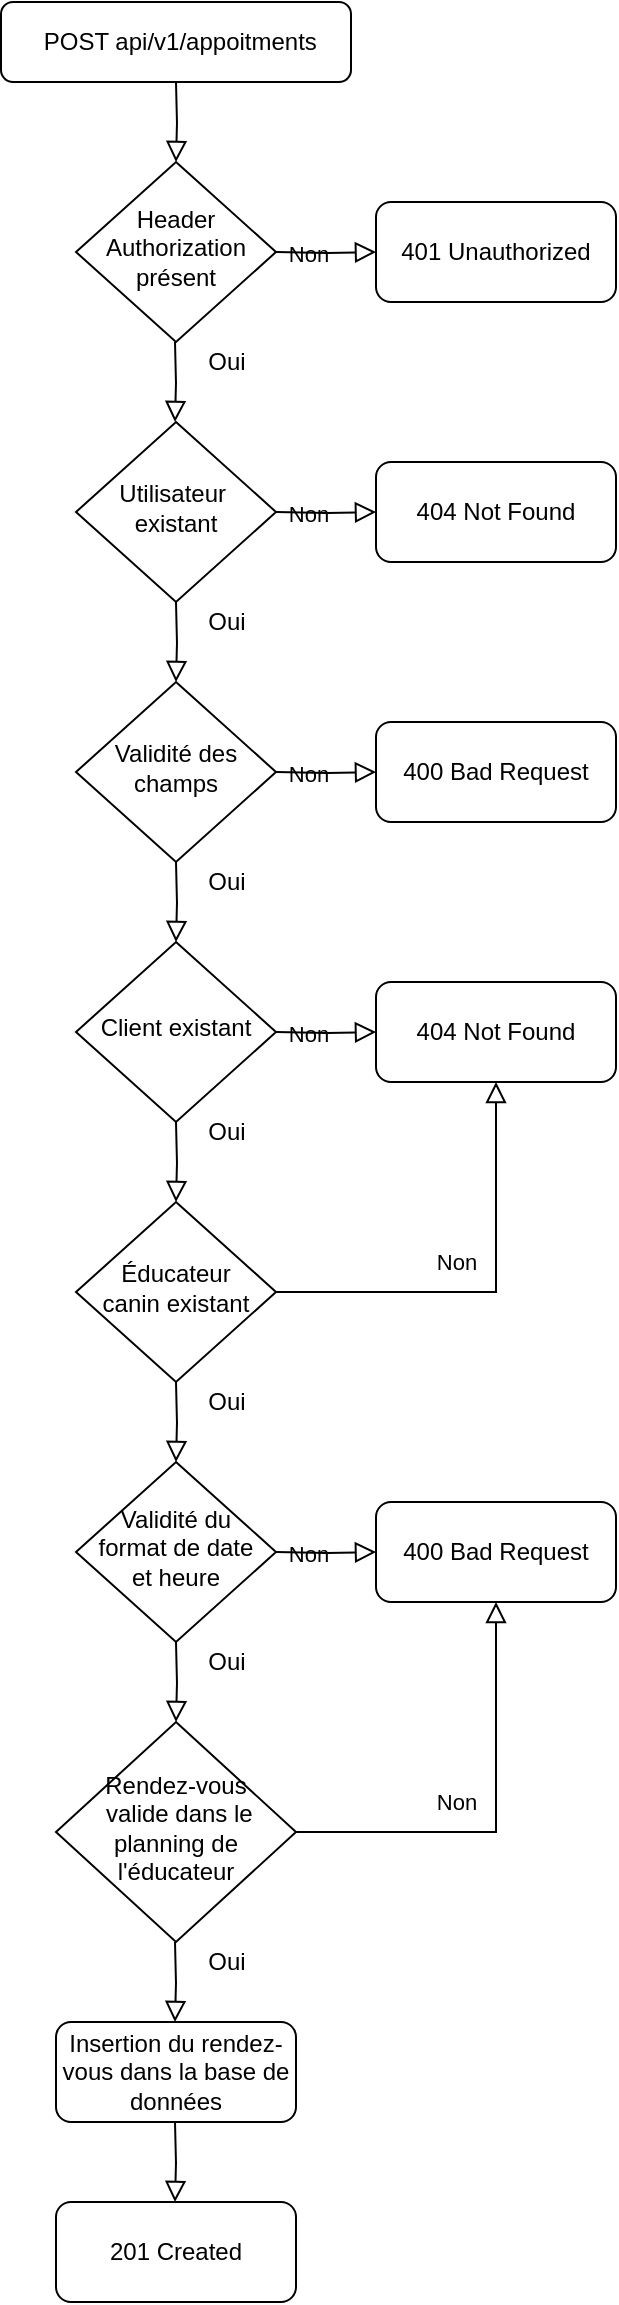 <mxfile version="14.6.9" type="device"><diagram id="C5RBs43oDa-KdzZeNtuy" name="Page-1"><mxGraphModel dx="1182" dy="764" grid="1" gridSize="10" guides="1" tooltips="1" connect="1" arrows="1" fold="1" page="1" pageScale="1" pageWidth="827" pageHeight="1169" math="0" shadow="0"><root><mxCell id="WIyWlLk6GJQsqaUBKTNV-0"/><mxCell id="WIyWlLk6GJQsqaUBKTNV-1" parent="WIyWlLk6GJQsqaUBKTNV-0"/><mxCell id="WIyWlLk6GJQsqaUBKTNV-3" value="&amp;nbsp;POST api/v1/appoitments" style="rounded=1;whiteSpace=wrap;html=1;fontSize=12;glass=0;strokeWidth=1;shadow=0;" parent="WIyWlLk6GJQsqaUBKTNV-1" vertex="1"><mxGeometry x="222.5" width="175" height="40" as="geometry"/></mxCell><mxCell id="iDIL6tAmCs9mzdsC3x_e-0" value="" style="rounded=0;html=1;jettySize=auto;orthogonalLoop=1;fontSize=11;endArrow=block;endFill=0;endSize=8;strokeWidth=1;shadow=0;labelBackgroundColor=none;edgeStyle=orthogonalEdgeStyle;" parent="WIyWlLk6GJQsqaUBKTNV-1" edge="1"><mxGeometry relative="1" as="geometry"><mxPoint x="310" y="40" as="sourcePoint"/><mxPoint x="310" y="80" as="targetPoint"/></mxGeometry></mxCell><mxCell id="iDIL6tAmCs9mzdsC3x_e-1" value="Non" style="edgeStyle=orthogonalEdgeStyle;rounded=0;html=1;jettySize=auto;orthogonalLoop=1;fontSize=11;endArrow=block;endFill=0;endSize=8;strokeWidth=1;shadow=0;labelBackgroundColor=none;" parent="WIyWlLk6GJQsqaUBKTNV-1" target="iDIL6tAmCs9mzdsC3x_e-3" edge="1"><mxGeometry y="10" relative="1" as="geometry"><mxPoint as="offset"/><mxPoint x="360" y="255" as="sourcePoint"/></mxGeometry></mxCell><mxCell id="iDIL6tAmCs9mzdsC3x_e-3" value="404 Not Found" style="rounded=1;whiteSpace=wrap;html=1;fontSize=12;glass=0;strokeWidth=1;shadow=0;" parent="WIyWlLk6GJQsqaUBKTNV-1" vertex="1"><mxGeometry x="410" y="230" width="120" height="50" as="geometry"/></mxCell><mxCell id="iDIL6tAmCs9mzdsC3x_e-7" value="" style="rounded=0;html=1;jettySize=auto;orthogonalLoop=1;fontSize=11;endArrow=block;endFill=0;endSize=8;strokeWidth=1;shadow=0;labelBackgroundColor=none;edgeStyle=orthogonalEdgeStyle;" parent="WIyWlLk6GJQsqaUBKTNV-1" edge="1"><mxGeometry relative="1" as="geometry"><mxPoint x="310" y="300" as="sourcePoint"/><mxPoint x="310" y="340" as="targetPoint"/></mxGeometry></mxCell><mxCell id="so0FptcCIsjLP5uzHNFq-1" value="Oui" style="text;html=1;align=center;verticalAlign=middle;resizable=0;points=[];autosize=1;strokeColor=none;" parent="WIyWlLk6GJQsqaUBKTNV-1" vertex="1"><mxGeometry x="320" y="300" width="30" height="20" as="geometry"/></mxCell><mxCell id="so0FptcCIsjLP5uzHNFq-44" value="Utilisateur&amp;nbsp; existant" style="rhombus;whiteSpace=wrap;html=1;shadow=0;fontFamily=Helvetica;fontSize=12;align=center;strokeWidth=1;spacing=6;spacingTop=-4;" parent="WIyWlLk6GJQsqaUBKTNV-1" vertex="1"><mxGeometry x="260" y="210" width="100" height="90" as="geometry"/></mxCell><mxCell id="qjWbhRMOZdspPx_OQyQF-7" value="Validité des champs" style="rhombus;whiteSpace=wrap;html=1;shadow=0;fontFamily=Helvetica;fontSize=12;align=center;strokeWidth=1;spacing=6;spacingTop=-4;" parent="WIyWlLk6GJQsqaUBKTNV-1" vertex="1"><mxGeometry x="260" y="340" width="100" height="90" as="geometry"/></mxCell><mxCell id="qjWbhRMOZdspPx_OQyQF-8" value="" style="rounded=0;html=1;jettySize=auto;orthogonalLoop=1;fontSize=11;endArrow=block;endFill=0;endSize=8;strokeWidth=1;shadow=0;labelBackgroundColor=none;edgeStyle=orthogonalEdgeStyle;" parent="WIyWlLk6GJQsqaUBKTNV-1" edge="1"><mxGeometry relative="1" as="geometry"><mxPoint x="310" y="430" as="sourcePoint"/><mxPoint x="310" y="470" as="targetPoint"/></mxGeometry></mxCell><mxCell id="qjWbhRMOZdspPx_OQyQF-9" value="Oui" style="text;html=1;align=center;verticalAlign=middle;resizable=0;points=[];autosize=1;strokeColor=none;" parent="WIyWlLk6GJQsqaUBKTNV-1" vertex="1"><mxGeometry x="320" y="430" width="30" height="20" as="geometry"/></mxCell><mxCell id="zp-YIclgyQt7ou1jkfmH-0" value="" style="rounded=0;html=1;jettySize=auto;orthogonalLoop=1;fontSize=11;endArrow=block;endFill=0;endSize=8;strokeWidth=1;shadow=0;labelBackgroundColor=none;edgeStyle=orthogonalEdgeStyle;" edge="1" parent="WIyWlLk6GJQsqaUBKTNV-1"><mxGeometry relative="1" as="geometry"><mxPoint x="309.5" y="170" as="sourcePoint"/><mxPoint x="309.5" y="210" as="targetPoint"/></mxGeometry></mxCell><mxCell id="zp-YIclgyQt7ou1jkfmH-1" value="Header Authorization présent" style="rhombus;whiteSpace=wrap;html=1;shadow=0;fontFamily=Helvetica;fontSize=12;align=center;strokeWidth=1;spacing=6;spacingTop=-4;" vertex="1" parent="WIyWlLk6GJQsqaUBKTNV-1"><mxGeometry x="260" y="80" width="100" height="90" as="geometry"/></mxCell><mxCell id="zp-YIclgyQt7ou1jkfmH-2" value="Non" style="edgeStyle=orthogonalEdgeStyle;rounded=0;html=1;jettySize=auto;orthogonalLoop=1;fontSize=11;endArrow=block;endFill=0;endSize=8;strokeWidth=1;shadow=0;labelBackgroundColor=none;" edge="1" parent="WIyWlLk6GJQsqaUBKTNV-1" target="zp-YIclgyQt7ou1jkfmH-3"><mxGeometry y="10" relative="1" as="geometry"><mxPoint as="offset"/><mxPoint x="360" y="125" as="sourcePoint"/></mxGeometry></mxCell><mxCell id="zp-YIclgyQt7ou1jkfmH-3" value="401 Unauthorized" style="rounded=1;whiteSpace=wrap;html=1;fontSize=12;glass=0;strokeWidth=1;shadow=0;" vertex="1" parent="WIyWlLk6GJQsqaUBKTNV-1"><mxGeometry x="410" y="100" width="120" height="50" as="geometry"/></mxCell><mxCell id="zp-YIclgyQt7ou1jkfmH-4" value="Oui" style="text;html=1;align=center;verticalAlign=middle;resizable=0;points=[];autosize=1;strokeColor=none;" vertex="1" parent="WIyWlLk6GJQsqaUBKTNV-1"><mxGeometry x="320" y="170" width="30" height="20" as="geometry"/></mxCell><mxCell id="zp-YIclgyQt7ou1jkfmH-5" value="Non" style="edgeStyle=orthogonalEdgeStyle;rounded=0;html=1;jettySize=auto;orthogonalLoop=1;fontSize=11;endArrow=block;endFill=0;endSize=8;strokeWidth=1;shadow=0;labelBackgroundColor=none;" edge="1" parent="WIyWlLk6GJQsqaUBKTNV-1" target="zp-YIclgyQt7ou1jkfmH-6"><mxGeometry y="10" relative="1" as="geometry"><mxPoint as="offset"/><mxPoint x="360" y="385" as="sourcePoint"/></mxGeometry></mxCell><mxCell id="zp-YIclgyQt7ou1jkfmH-6" value="400 Bad Request" style="rounded=1;whiteSpace=wrap;html=1;fontSize=12;glass=0;strokeWidth=1;shadow=0;" vertex="1" parent="WIyWlLk6GJQsqaUBKTNV-1"><mxGeometry x="410" y="360" width="120" height="50" as="geometry"/></mxCell><mxCell id="zp-YIclgyQt7ou1jkfmH-7" value="Client existant" style="rhombus;whiteSpace=wrap;html=1;shadow=0;fontFamily=Helvetica;fontSize=12;align=center;strokeWidth=1;spacing=6;spacingTop=-4;" vertex="1" parent="WIyWlLk6GJQsqaUBKTNV-1"><mxGeometry x="260" y="470" width="100" height="90" as="geometry"/></mxCell><mxCell id="zp-YIclgyQt7ou1jkfmH-8" value="" style="rounded=0;html=1;jettySize=auto;orthogonalLoop=1;fontSize=11;endArrow=block;endFill=0;endSize=8;strokeWidth=1;shadow=0;labelBackgroundColor=none;edgeStyle=orthogonalEdgeStyle;" edge="1" parent="WIyWlLk6GJQsqaUBKTNV-1"><mxGeometry relative="1" as="geometry"><mxPoint x="310" y="560" as="sourcePoint"/><mxPoint x="310" y="600" as="targetPoint"/></mxGeometry></mxCell><mxCell id="zp-YIclgyQt7ou1jkfmH-9" value="Éducateur &lt;br&gt;canin existant" style="rhombus;whiteSpace=wrap;html=1;shadow=0;fontFamily=Helvetica;fontSize=12;align=center;strokeWidth=1;spacing=6;spacingTop=-4;" vertex="1" parent="WIyWlLk6GJQsqaUBKTNV-1"><mxGeometry x="260" y="600" width="100" height="90" as="geometry"/></mxCell><mxCell id="zp-YIclgyQt7ou1jkfmH-10" value="" style="rounded=0;html=1;jettySize=auto;orthogonalLoop=1;fontSize=11;endArrow=block;endFill=0;endSize=8;strokeWidth=1;shadow=0;labelBackgroundColor=none;edgeStyle=orthogonalEdgeStyle;" edge="1" parent="WIyWlLk6GJQsqaUBKTNV-1"><mxGeometry relative="1" as="geometry"><mxPoint x="310" y="690" as="sourcePoint"/><mxPoint x="310" y="730" as="targetPoint"/></mxGeometry></mxCell><mxCell id="zp-YIclgyQt7ou1jkfmH-11" value="Oui" style="text;html=1;align=center;verticalAlign=middle;resizable=0;points=[];autosize=1;strokeColor=none;" vertex="1" parent="WIyWlLk6GJQsqaUBKTNV-1"><mxGeometry x="320" y="555" width="30" height="20" as="geometry"/></mxCell><mxCell id="zp-YIclgyQt7ou1jkfmH-12" value="Oui" style="text;html=1;align=center;verticalAlign=middle;resizable=0;points=[];autosize=1;strokeColor=none;" vertex="1" parent="WIyWlLk6GJQsqaUBKTNV-1"><mxGeometry x="320" y="690" width="30" height="20" as="geometry"/></mxCell><mxCell id="zp-YIclgyQt7ou1jkfmH-13" value="Non" style="edgeStyle=orthogonalEdgeStyle;rounded=0;html=1;jettySize=auto;orthogonalLoop=1;fontSize=11;endArrow=block;endFill=0;endSize=8;strokeWidth=1;shadow=0;labelBackgroundColor=none;" edge="1" parent="WIyWlLk6GJQsqaUBKTNV-1" target="zp-YIclgyQt7ou1jkfmH-14"><mxGeometry y="10" relative="1" as="geometry"><mxPoint as="offset"/><mxPoint x="360" y="515" as="sourcePoint"/></mxGeometry></mxCell><mxCell id="zp-YIclgyQt7ou1jkfmH-14" value="404 Not Found" style="rounded=1;whiteSpace=wrap;html=1;fontSize=12;glass=0;strokeWidth=1;shadow=0;" vertex="1" parent="WIyWlLk6GJQsqaUBKTNV-1"><mxGeometry x="410" y="490" width="120" height="50" as="geometry"/></mxCell><mxCell id="zp-YIclgyQt7ou1jkfmH-15" value="Non" style="edgeStyle=orthogonalEdgeStyle;rounded=0;html=1;jettySize=auto;orthogonalLoop=1;fontSize=11;endArrow=block;endFill=0;endSize=8;strokeWidth=1;shadow=0;labelBackgroundColor=none;exitX=1;exitY=0.5;exitDx=0;exitDy=0;entryX=0.5;entryY=1;entryDx=0;entryDy=0;" edge="1" parent="WIyWlLk6GJQsqaUBKTNV-1" source="zp-YIclgyQt7ou1jkfmH-9" target="zp-YIclgyQt7ou1jkfmH-14"><mxGeometry x="-0.163" y="15" relative="1" as="geometry"><mxPoint as="offset"/><mxPoint x="380" y="627" as="sourcePoint"/><mxPoint x="430" y="627" as="targetPoint"/></mxGeometry></mxCell><mxCell id="zp-YIclgyQt7ou1jkfmH-18" value="Validité du format de date et heure" style="rhombus;whiteSpace=wrap;html=1;shadow=0;fontFamily=Helvetica;fontSize=12;align=center;strokeWidth=1;spacing=6;spacingTop=-4;" vertex="1" parent="WIyWlLk6GJQsqaUBKTNV-1"><mxGeometry x="260" y="730" width="100" height="90" as="geometry"/></mxCell><mxCell id="zp-YIclgyQt7ou1jkfmH-19" value="Non" style="edgeStyle=orthogonalEdgeStyle;rounded=0;html=1;jettySize=auto;orthogonalLoop=1;fontSize=11;endArrow=block;endFill=0;endSize=8;strokeWidth=1;shadow=0;labelBackgroundColor=none;" edge="1" parent="WIyWlLk6GJQsqaUBKTNV-1" target="zp-YIclgyQt7ou1jkfmH-20"><mxGeometry y="10" relative="1" as="geometry"><mxPoint as="offset"/><mxPoint x="360" y="775" as="sourcePoint"/></mxGeometry></mxCell><mxCell id="zp-YIclgyQt7ou1jkfmH-20" value="400 Bad Request" style="rounded=1;whiteSpace=wrap;html=1;fontSize=12;glass=0;strokeWidth=1;shadow=0;" vertex="1" parent="WIyWlLk6GJQsqaUBKTNV-1"><mxGeometry x="410" y="750" width="120" height="50" as="geometry"/></mxCell><mxCell id="zp-YIclgyQt7ou1jkfmH-21" value="" style="rounded=0;html=1;jettySize=auto;orthogonalLoop=1;fontSize=11;endArrow=block;endFill=0;endSize=8;strokeWidth=1;shadow=0;labelBackgroundColor=none;edgeStyle=orthogonalEdgeStyle;" edge="1" parent="WIyWlLk6GJQsqaUBKTNV-1"><mxGeometry relative="1" as="geometry"><mxPoint x="310" y="820" as="sourcePoint"/><mxPoint x="310" y="860" as="targetPoint"/></mxGeometry></mxCell><mxCell id="zp-YIclgyQt7ou1jkfmH-22" value="Oui" style="text;html=1;align=center;verticalAlign=middle;resizable=0;points=[];autosize=1;strokeColor=none;" vertex="1" parent="WIyWlLk6GJQsqaUBKTNV-1"><mxGeometry x="320" y="820" width="30" height="20" as="geometry"/></mxCell><mxCell id="zp-YIclgyQt7ou1jkfmH-23" value="Rendez-vous&lt;br&gt;&amp;nbsp;valide dans le planning de l'éducateur" style="rhombus;whiteSpace=wrap;html=1;shadow=0;fontFamily=Helvetica;fontSize=12;align=center;strokeWidth=1;spacing=6;spacingTop=-4;" vertex="1" parent="WIyWlLk6GJQsqaUBKTNV-1"><mxGeometry x="250" y="860" width="120" height="110" as="geometry"/></mxCell><mxCell id="zp-YIclgyQt7ou1jkfmH-24" value="" style="rounded=0;html=1;jettySize=auto;orthogonalLoop=1;fontSize=11;endArrow=block;endFill=0;endSize=8;strokeWidth=1;shadow=0;labelBackgroundColor=none;edgeStyle=orthogonalEdgeStyle;" edge="1" parent="WIyWlLk6GJQsqaUBKTNV-1"><mxGeometry relative="1" as="geometry"><mxPoint x="309.5" y="970" as="sourcePoint"/><mxPoint x="309.5" y="1010" as="targetPoint"/></mxGeometry></mxCell><mxCell id="zp-YIclgyQt7ou1jkfmH-25" value="Oui" style="text;html=1;align=center;verticalAlign=middle;resizable=0;points=[];autosize=1;strokeColor=none;" vertex="1" parent="WIyWlLk6GJQsqaUBKTNV-1"><mxGeometry x="320" y="970" width="30" height="20" as="geometry"/></mxCell><mxCell id="zp-YIclgyQt7ou1jkfmH-26" value="Non" style="edgeStyle=orthogonalEdgeStyle;rounded=0;html=1;jettySize=auto;orthogonalLoop=1;fontSize=11;endArrow=block;endFill=0;endSize=8;strokeWidth=1;shadow=0;labelBackgroundColor=none;exitX=1;exitY=0.5;exitDx=0;exitDy=0;entryX=0.5;entryY=1;entryDx=0;entryDy=0;" edge="1" parent="WIyWlLk6GJQsqaUBKTNV-1" source="zp-YIclgyQt7ou1jkfmH-23" target="zp-YIclgyQt7ou1jkfmH-20"><mxGeometry x="-0.256" y="15" relative="1" as="geometry"><mxPoint as="offset"/><mxPoint x="400" y="910" as="sourcePoint"/><mxPoint x="450" y="910" as="targetPoint"/></mxGeometry></mxCell><mxCell id="zp-YIclgyQt7ou1jkfmH-27" value="Insertion du rendez-vous dans la base de données" style="rounded=1;whiteSpace=wrap;html=1;fontSize=12;glass=0;strokeWidth=1;shadow=0;" vertex="1" parent="WIyWlLk6GJQsqaUBKTNV-1"><mxGeometry x="250" y="1010" width="120" height="50" as="geometry"/></mxCell><mxCell id="zp-YIclgyQt7ou1jkfmH-28" value="201 Created" style="rounded=1;whiteSpace=wrap;html=1;fontSize=12;glass=0;strokeWidth=1;shadow=0;" vertex="1" parent="WIyWlLk6GJQsqaUBKTNV-1"><mxGeometry x="250" y="1100" width="120" height="50" as="geometry"/></mxCell><mxCell id="zp-YIclgyQt7ou1jkfmH-29" value="" style="rounded=0;html=1;jettySize=auto;orthogonalLoop=1;fontSize=11;endArrow=block;endFill=0;endSize=8;strokeWidth=1;shadow=0;labelBackgroundColor=none;edgeStyle=orthogonalEdgeStyle;" edge="1" parent="WIyWlLk6GJQsqaUBKTNV-1"><mxGeometry relative="1" as="geometry"><mxPoint x="309.5" y="1060" as="sourcePoint"/><mxPoint x="309.5" y="1100" as="targetPoint"/></mxGeometry></mxCell></root></mxGraphModel></diagram></mxfile>